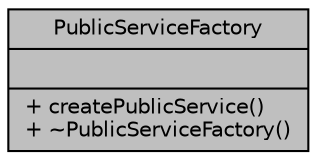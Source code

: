 digraph "PublicServiceFactory"
{
 // LATEX_PDF_SIZE
  edge [fontname="Helvetica",fontsize="10",labelfontname="Helvetica",labelfontsize="10"];
  node [fontname="Helvetica",fontsize="10",shape=record];
  Node1 [label="{PublicServiceFactory\n||+ createPublicService()\l+ ~PublicServiceFactory()\l}",height=0.2,width=0.4,color="black", fillcolor="grey75", style="filled", fontcolor="black",tooltip="An abstract factory class for creating instances of PublicService."];
}
